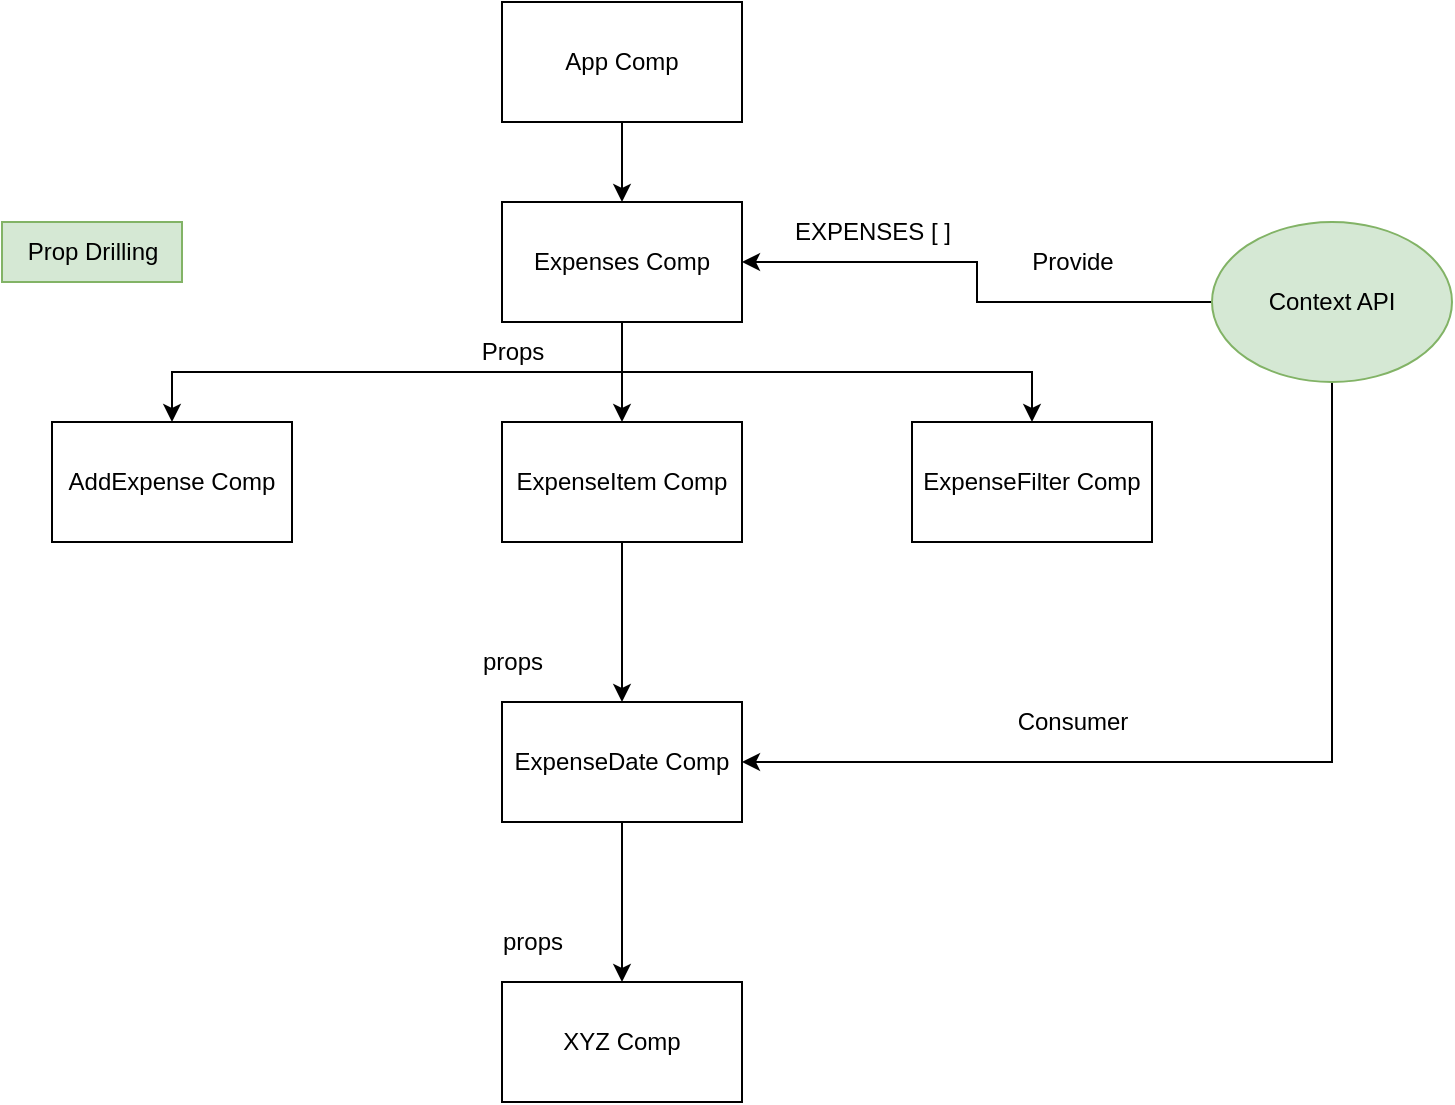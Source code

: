 <mxfile version="21.1.2" type="device" pages="2">
  <diagram name="Page-1" id="P7lBsPJW26RZpwVROjAR">
    <mxGraphModel dx="842" dy="464" grid="1" gridSize="10" guides="1" tooltips="1" connect="1" arrows="1" fold="1" page="1" pageScale="1" pageWidth="850" pageHeight="1100" math="0" shadow="0">
      <root>
        <mxCell id="0" />
        <mxCell id="1" parent="0" />
        <mxCell id="Qlq0NfXmMmyDEJgXqpXI-3" value="" style="edgeStyle=orthogonalEdgeStyle;rounded=0;orthogonalLoop=1;jettySize=auto;html=1;" edge="1" parent="1" source="Qlq0NfXmMmyDEJgXqpXI-1" target="Qlq0NfXmMmyDEJgXqpXI-2">
          <mxGeometry relative="1" as="geometry" />
        </mxCell>
        <mxCell id="Qlq0NfXmMmyDEJgXqpXI-1" value="App Comp" style="rounded=0;whiteSpace=wrap;html=1;" vertex="1" parent="1">
          <mxGeometry x="365" y="110" width="120" height="60" as="geometry" />
        </mxCell>
        <mxCell id="Qlq0NfXmMmyDEJgXqpXI-5" value="" style="edgeStyle=orthogonalEdgeStyle;rounded=0;orthogonalLoop=1;jettySize=auto;html=1;" edge="1" parent="1" source="Qlq0NfXmMmyDEJgXqpXI-2" target="Qlq0NfXmMmyDEJgXqpXI-4">
          <mxGeometry relative="1" as="geometry" />
        </mxCell>
        <mxCell id="Qlq0NfXmMmyDEJgXqpXI-7" style="edgeStyle=orthogonalEdgeStyle;rounded=0;orthogonalLoop=1;jettySize=auto;html=1;exitX=0.5;exitY=1;exitDx=0;exitDy=0;entryX=0.5;entryY=0;entryDx=0;entryDy=0;" edge="1" parent="1" source="Qlq0NfXmMmyDEJgXqpXI-2" target="Qlq0NfXmMmyDEJgXqpXI-6">
          <mxGeometry relative="1" as="geometry" />
        </mxCell>
        <mxCell id="Qlq0NfXmMmyDEJgXqpXI-9" style="edgeStyle=orthogonalEdgeStyle;rounded=0;orthogonalLoop=1;jettySize=auto;html=1;exitX=0.5;exitY=1;exitDx=0;exitDy=0;entryX=0.5;entryY=0;entryDx=0;entryDy=0;" edge="1" parent="1" source="Qlq0NfXmMmyDEJgXqpXI-2" target="Qlq0NfXmMmyDEJgXqpXI-8">
          <mxGeometry relative="1" as="geometry" />
        </mxCell>
        <mxCell id="Qlq0NfXmMmyDEJgXqpXI-2" value="Expenses Comp" style="rounded=0;whiteSpace=wrap;html=1;" vertex="1" parent="1">
          <mxGeometry x="365" y="210" width="120" height="60" as="geometry" />
        </mxCell>
        <mxCell id="Qlq0NfXmMmyDEJgXqpXI-11" value="" style="edgeStyle=orthogonalEdgeStyle;rounded=0;orthogonalLoop=1;jettySize=auto;html=1;" edge="1" parent="1" source="Qlq0NfXmMmyDEJgXqpXI-4" target="Qlq0NfXmMmyDEJgXqpXI-10">
          <mxGeometry relative="1" as="geometry" />
        </mxCell>
        <mxCell id="Qlq0NfXmMmyDEJgXqpXI-4" value="ExpenseItem Comp" style="rounded=0;whiteSpace=wrap;html=1;" vertex="1" parent="1">
          <mxGeometry x="365" y="320" width="120" height="60" as="geometry" />
        </mxCell>
        <mxCell id="Qlq0NfXmMmyDEJgXqpXI-6" value="AddExpense Comp" style="rounded=0;whiteSpace=wrap;html=1;" vertex="1" parent="1">
          <mxGeometry x="140" y="320" width="120" height="60" as="geometry" />
        </mxCell>
        <mxCell id="Qlq0NfXmMmyDEJgXqpXI-8" value="ExpenseFilter Comp" style="rounded=0;whiteSpace=wrap;html=1;" vertex="1" parent="1">
          <mxGeometry x="570" y="320" width="120" height="60" as="geometry" />
        </mxCell>
        <mxCell id="Qlq0NfXmMmyDEJgXqpXI-16" value="" style="edgeStyle=orthogonalEdgeStyle;rounded=0;orthogonalLoop=1;jettySize=auto;html=1;" edge="1" parent="1" source="Qlq0NfXmMmyDEJgXqpXI-10" target="Qlq0NfXmMmyDEJgXqpXI-15">
          <mxGeometry relative="1" as="geometry" />
        </mxCell>
        <mxCell id="Qlq0NfXmMmyDEJgXqpXI-10" value="ExpenseDate Comp" style="rounded=0;whiteSpace=wrap;html=1;" vertex="1" parent="1">
          <mxGeometry x="365" y="460" width="120" height="60" as="geometry" />
        </mxCell>
        <mxCell id="Qlq0NfXmMmyDEJgXqpXI-12" value="EXPENSES [ ]" style="text;html=1;align=center;verticalAlign=middle;resizable=0;points=[];autosize=1;strokeColor=none;fillColor=none;" vertex="1" parent="1">
          <mxGeometry x="500" y="210" width="100" height="30" as="geometry" />
        </mxCell>
        <mxCell id="Qlq0NfXmMmyDEJgXqpXI-13" value="Props" style="text;html=1;align=center;verticalAlign=middle;resizable=0;points=[];autosize=1;strokeColor=none;fillColor=none;" vertex="1" parent="1">
          <mxGeometry x="345" y="270" width="50" height="30" as="geometry" />
        </mxCell>
        <mxCell id="Qlq0NfXmMmyDEJgXqpXI-14" value="props" style="text;html=1;align=center;verticalAlign=middle;resizable=0;points=[];autosize=1;strokeColor=none;fillColor=none;" vertex="1" parent="1">
          <mxGeometry x="345" y="425" width="50" height="30" as="geometry" />
        </mxCell>
        <mxCell id="Qlq0NfXmMmyDEJgXqpXI-15" value="XYZ Comp" style="rounded=0;whiteSpace=wrap;html=1;" vertex="1" parent="1">
          <mxGeometry x="365" y="600" width="120" height="60" as="geometry" />
        </mxCell>
        <mxCell id="Qlq0NfXmMmyDEJgXqpXI-17" value="props" style="text;html=1;align=center;verticalAlign=middle;resizable=0;points=[];autosize=1;strokeColor=none;fillColor=none;" vertex="1" parent="1">
          <mxGeometry x="355" y="565" width="50" height="30" as="geometry" />
        </mxCell>
        <mxCell id="Qlq0NfXmMmyDEJgXqpXI-18" value="Prop Drilling" style="text;html=1;align=center;verticalAlign=middle;resizable=0;points=[];autosize=1;strokeColor=#82b366;fillColor=#d5e8d4;" vertex="1" parent="1">
          <mxGeometry x="115" y="220" width="90" height="30" as="geometry" />
        </mxCell>
        <mxCell id="Qlq0NfXmMmyDEJgXqpXI-20" style="edgeStyle=orthogonalEdgeStyle;rounded=0;orthogonalLoop=1;jettySize=auto;html=1;exitX=0;exitY=0.5;exitDx=0;exitDy=0;" edge="1" parent="1" source="Qlq0NfXmMmyDEJgXqpXI-19" target="Qlq0NfXmMmyDEJgXqpXI-2">
          <mxGeometry relative="1" as="geometry" />
        </mxCell>
        <mxCell id="Qlq0NfXmMmyDEJgXqpXI-21" style="edgeStyle=orthogonalEdgeStyle;rounded=0;orthogonalLoop=1;jettySize=auto;html=1;exitX=0.5;exitY=1;exitDx=0;exitDy=0;entryX=1;entryY=0.5;entryDx=0;entryDy=0;" edge="1" parent="1" source="Qlq0NfXmMmyDEJgXqpXI-19" target="Qlq0NfXmMmyDEJgXqpXI-10">
          <mxGeometry relative="1" as="geometry" />
        </mxCell>
        <mxCell id="Qlq0NfXmMmyDEJgXqpXI-19" value="Context API" style="ellipse;whiteSpace=wrap;html=1;fillColor=#d5e8d4;strokeColor=#82b366;" vertex="1" parent="1">
          <mxGeometry x="720" y="220" width="120" height="80" as="geometry" />
        </mxCell>
        <mxCell id="Qlq0NfXmMmyDEJgXqpXI-22" value="Provide" style="text;html=1;align=center;verticalAlign=middle;resizable=0;points=[];autosize=1;strokeColor=none;fillColor=none;" vertex="1" parent="1">
          <mxGeometry x="620" y="225" width="60" height="30" as="geometry" />
        </mxCell>
        <mxCell id="Qlq0NfXmMmyDEJgXqpXI-23" value="Consumer" style="text;html=1;align=center;verticalAlign=middle;resizable=0;points=[];autosize=1;strokeColor=none;fillColor=none;" vertex="1" parent="1">
          <mxGeometry x="610" y="455" width="80" height="30" as="geometry" />
        </mxCell>
      </root>
    </mxGraphModel>
  </diagram>
  <diagram id="9EHO63JQikViritrhMvq" name="Page-2">
    <mxGraphModel dx="842" dy="464" grid="1" gridSize="10" guides="1" tooltips="1" connect="1" arrows="1" fold="1" page="1" pageScale="1" pageWidth="850" pageHeight="1100" math="0" shadow="0">
      <root>
        <mxCell id="0" />
        <mxCell id="1" parent="0" />
        <mxCell id="UsoscREKYvbphvWf82o1-3" value="" style="edgeStyle=orthogonalEdgeStyle;rounded=0;orthogonalLoop=1;jettySize=auto;html=1;" edge="1" parent="1" source="UsoscREKYvbphvWf82o1-1" target="UsoscREKYvbphvWf82o1-2">
          <mxGeometry relative="1" as="geometry" />
        </mxCell>
        <mxCell id="UsoscREKYvbphvWf82o1-1" value="React App&amp;nbsp;&lt;br&gt;(View)" style="rounded=0;whiteSpace=wrap;html=1;" vertex="1" parent="1">
          <mxGeometry x="160" y="200" width="120" height="60" as="geometry" />
        </mxCell>
        <mxCell id="UsoscREKYvbphvWf82o1-7" value="" style="edgeStyle=orthogonalEdgeStyle;rounded=0;orthogonalLoop=1;jettySize=auto;html=1;" edge="1" parent="1" source="UsoscREKYvbphvWf82o1-2" target="UsoscREKYvbphvWf82o1-6">
          <mxGeometry relative="1" as="geometry" />
        </mxCell>
        <mxCell id="UsoscREKYvbphvWf82o1-2" value="Action" style="rounded=0;whiteSpace=wrap;html=1;" vertex="1" parent="1">
          <mxGeometry x="160" y="340" width="120" height="60" as="geometry" />
        </mxCell>
        <mxCell id="UsoscREKYvbphvWf82o1-4" value="dispatch()" style="text;html=1;align=center;verticalAlign=middle;resizable=0;points=[];autosize=1;strokeColor=none;fillColor=none;" vertex="1" parent="1">
          <mxGeometry x="220" y="290" width="80" height="30" as="geometry" />
        </mxCell>
        <mxCell id="UsoscREKYvbphvWf82o1-5" value="{ type: &quot;&quot;, payload: &quot;&quot; }" style="text;html=1;align=center;verticalAlign=middle;resizable=0;points=[];autosize=1;strokeColor=none;fillColor=none;" vertex="1" parent="1">
          <mxGeometry x="150" y="400" width="140" height="30" as="geometry" />
        </mxCell>
        <mxCell id="UsoscREKYvbphvWf82o1-10" value="" style="edgeStyle=orthogonalEdgeStyle;rounded=0;orthogonalLoop=1;jettySize=auto;html=1;" edge="1" parent="1" source="UsoscREKYvbphvWf82o1-6" target="UsoscREKYvbphvWf82o1-9">
          <mxGeometry relative="1" as="geometry" />
        </mxCell>
        <mxCell id="UsoscREKYvbphvWf82o1-6" value="Reducer" style="rounded=0;whiteSpace=wrap;html=1;" vertex="1" parent="1">
          <mxGeometry x="560" y="340" width="120" height="60" as="geometry" />
        </mxCell>
        <mxCell id="UsoscREKYvbphvWf82o1-8" value="(prevState, action) =&amp;gt; nextState" style="text;html=1;align=center;verticalAlign=middle;resizable=0;points=[];autosize=1;strokeColor=none;fillColor=none;" vertex="1" parent="1">
          <mxGeometry x="525" y="405" width="190" height="30" as="geometry" />
        </mxCell>
        <mxCell id="UsoscREKYvbphvWf82o1-11" style="edgeStyle=orthogonalEdgeStyle;rounded=0;orthogonalLoop=1;jettySize=auto;html=1;exitX=0;exitY=0.5;exitDx=0;exitDy=0;entryX=1;entryY=0.5;entryDx=0;entryDy=0;" edge="1" parent="1" source="UsoscREKYvbphvWf82o1-9" target="UsoscREKYvbphvWf82o1-1">
          <mxGeometry relative="1" as="geometry" />
        </mxCell>
        <mxCell id="UsoscREKYvbphvWf82o1-9" value="Store&lt;br&gt;{ ..... }" style="rounded=0;whiteSpace=wrap;html=1;" vertex="1" parent="1">
          <mxGeometry x="560" y="200" width="120" height="60" as="geometry" />
        </mxCell>
        <mxCell id="UsoscREKYvbphvWf82o1-12" value="subscribe()" style="text;html=1;align=center;verticalAlign=middle;resizable=0;points=[];autosize=1;strokeColor=none;fillColor=none;" vertex="1" parent="1">
          <mxGeometry x="360" y="195" width="80" height="30" as="geometry" />
        </mxCell>
        <mxCell id="UsoscREKYvbphvWf82o1-13" value="Redux Unidirectional Data Flow" style="text;strokeColor=none;fillColor=none;html=1;fontSize=24;fontStyle=1;verticalAlign=middle;align=center;" vertex="1" parent="1">
          <mxGeometry x="375" y="120" width="100" height="40" as="geometry" />
        </mxCell>
      </root>
    </mxGraphModel>
  </diagram>
</mxfile>
